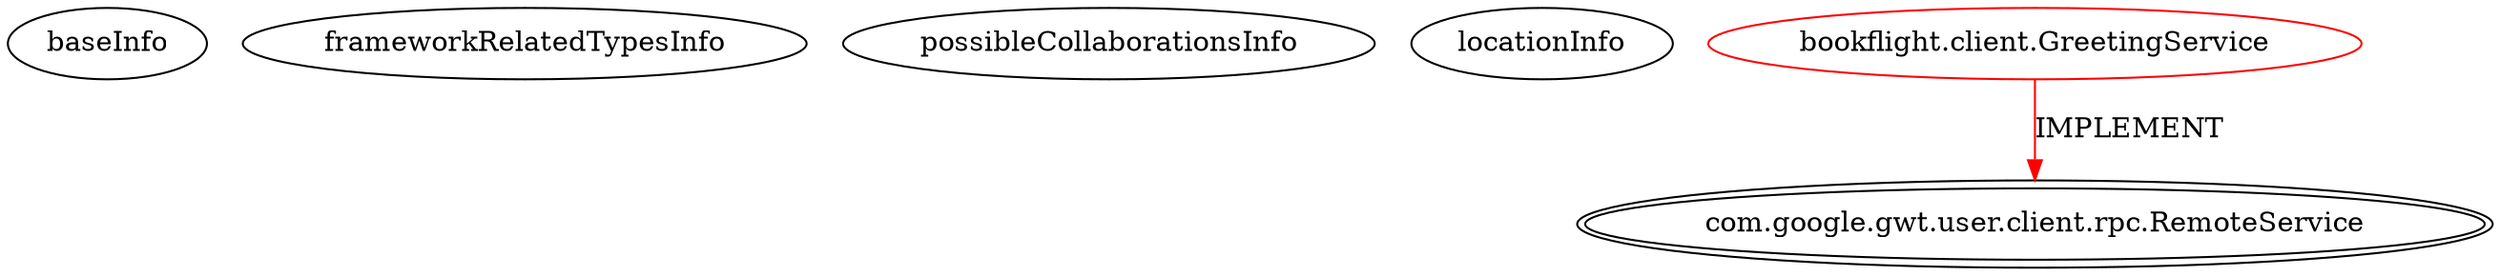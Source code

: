 digraph {
baseInfo[graphId=1090,category="extension_graph",isAnonymous=false,possibleRelation=false]
frameworkRelatedTypesInfo[0="com.google.gwt.user.client.rpc.RemoteService"]
possibleCollaborationsInfo[]
locationInfo[projectName="coldplayguy-flight87",filePath="/coldplayguy-flight87/flight87-master/BookFlight/src/bookflight/client/GreetingService.java",contextSignature="GreetingService",graphId="1090"]
0[label="bookflight.client.GreetingService",vertexType="ROOT_CLIENT_CLASS_DECLARATION",isFrameworkType=false,color=red]
1[label="com.google.gwt.user.client.rpc.RemoteService",vertexType="FRAMEWORK_INTERFACE_TYPE",isFrameworkType=true,peripheries=2]
0->1[label="IMPLEMENT",color=red]
}
